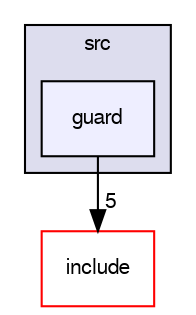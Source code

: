 digraph "src/guard/" {
  bgcolor=transparent;
  compound=true
  node [ fontsize="10", fontname="FreeSans"];
  edge [ labelfontsize="10", labelfontname="FreeSans"];
  subgraph clusterdir_68267d1309a1af8e8297ef4c3efbcdba {
    graph [ bgcolor="#ddddee", pencolor="black", label="src" fontname="FreeSans", fontsize="10", URL="dir_68267d1309a1af8e8297ef4c3efbcdba.html"]
  dir_8bda6b7147e495d6eac9170e373b5613 [shape=box, label="guard", style="filled", fillcolor="#eeeeff", pencolor="black", URL="dir_8bda6b7147e495d6eac9170e373b5613.html"];
  }
  dir_d44c64559bbebec7f509842c48db8b23 [shape=box label="include" color="red" URL="dir_d44c64559bbebec7f509842c48db8b23.html"];
  dir_8bda6b7147e495d6eac9170e373b5613->dir_d44c64559bbebec7f509842c48db8b23 [headlabel="5", labeldistance=1.5 headhref="dir_000009_000000.html"];
}
